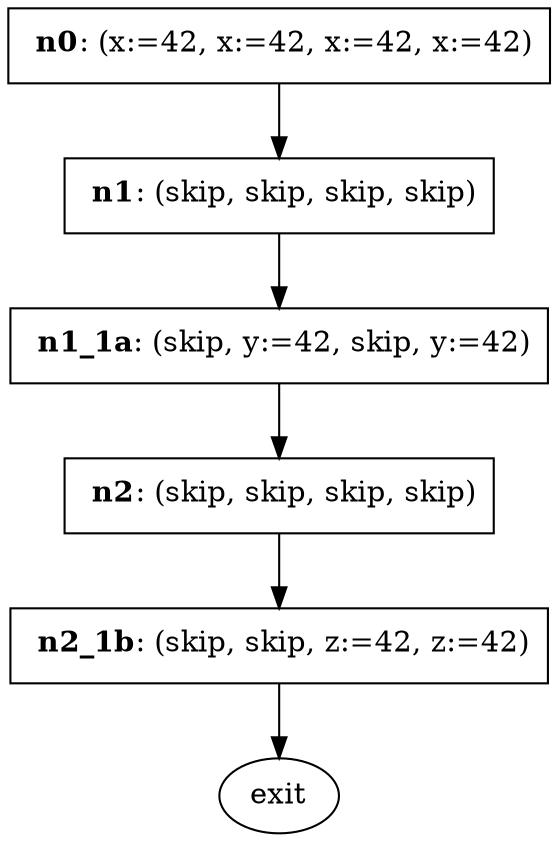digraph product {
n0 [label=< <B>n0</B>: (x:=42, x:=42, x:=42, x:=42)>, shape=box]
n0 -> n1
n1 [label=< <B>n1</B>: (skip, skip, skip, skip)>, shape=box]
n1 -> n1_1a
n1_1a [label=< <B>n1_1a</B>: (skip, y:=42, skip, y:=42)>, shape=box]
n1_1a -> n2
n2 [label=< <B>n2</B>: (skip, skip, skip, skip)>, shape=box]
n2 -> n2_1b
n2_1b [label=< <B>n2_1b</B>: (skip, skip, z:=42, z:=42)>, shape=box]
n2_1b -> exit
}
